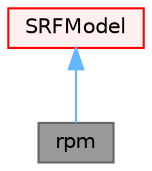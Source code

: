 digraph "rpm"
{
 // LATEX_PDF_SIZE
  bgcolor="transparent";
  edge [fontname=Helvetica,fontsize=10,labelfontname=Helvetica,labelfontsize=10];
  node [fontname=Helvetica,fontsize=10,shape=box,height=0.2,width=0.4];
  Node1 [id="Node000001",label="rpm",height=0.2,width=0.4,color="gray40", fillcolor="grey60", style="filled", fontcolor="black",tooltip="Basic SRF model whereby angular velocity is specified in terms of a (global) axis and revolutions-per..."];
  Node2 -> Node1 [id="edge1_Node000001_Node000002",dir="back",color="steelblue1",style="solid",tooltip=" "];
  Node2 [id="Node000002",label="SRFModel",height=0.2,width=0.4,color="red", fillcolor="#FFF0F0", style="filled",URL="$classFoam_1_1SRF_1_1SRFModel.html",tooltip="Top level model for single rotating frame."];
}
